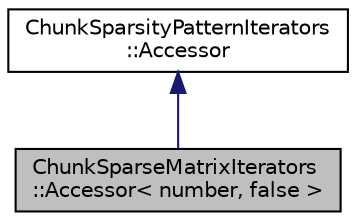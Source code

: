 digraph "ChunkSparseMatrixIterators::Accessor&lt; number, false &gt;"
{
 // LATEX_PDF_SIZE
  edge [fontname="Helvetica",fontsize="10",labelfontname="Helvetica",labelfontsize="10"];
  node [fontname="Helvetica",fontsize="10",shape=record];
  Node1 [label="ChunkSparseMatrixIterators\l::Accessor\< number, false \>",height=0.2,width=0.4,color="black", fillcolor="grey75", style="filled", fontcolor="black",tooltip=" "];
  Node2 -> Node1 [dir="back",color="midnightblue",fontsize="10",style="solid",fontname="Helvetica"];
  Node2 [label="ChunkSparsityPatternIterators\l::Accessor",height=0.2,width=0.4,color="black", fillcolor="white", style="filled",URL="$classChunkSparsityPatternIterators_1_1Accessor.html",tooltip=" "];
}
